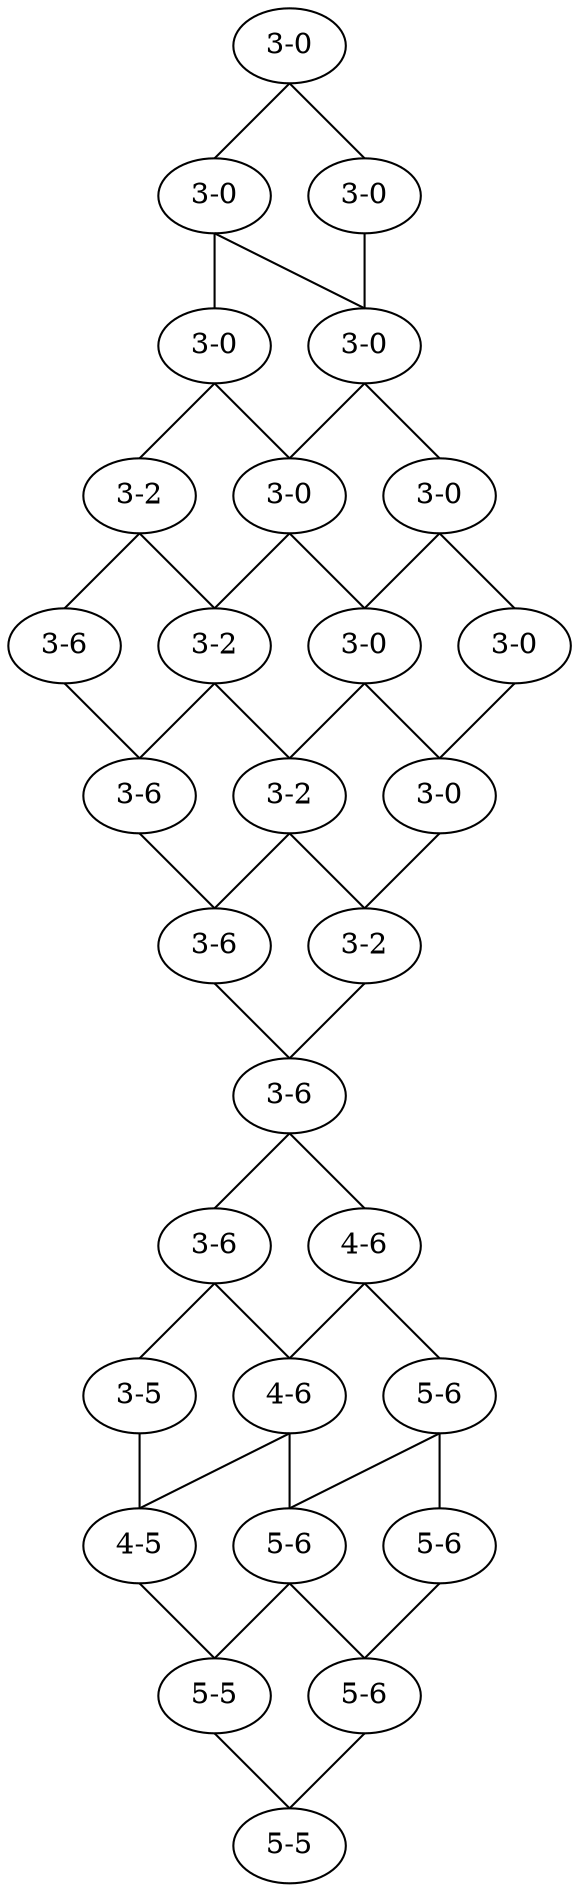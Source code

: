 digraph item_set {

// set edge attribute
edge [dir = none tailport = "s" headport = "n"]
splines=false

// the 1o layer
0 [label = "3-0"];

// the 2o layer
1 [label = "3-0"];
10 [label = "3-0"];

// the 3o layer
2 [label = "3-0"];
11 [label = "3-0"];

// the 4o layer
3 [label = "3-2"];
12 [label = "3-0"];
21 [label = "3-0"];

// the 5o layer
4 [label = "3-6"];
13 [label = "3-2"];
22 [label = "3-0"];
31 [label = "3-0"];

// the 6o layer
14 [label = "3-6"];
23 [label = "3-2"];
32 [label = "3-0"];

// the 7o layer
24 [label = "3-6"];
33 [label = "3-2"];

// the 8o layer
34 [label = "3-6"];

// the 9o layer
35 [label = "3-6"];
44 [label = "4-6"];

// the 10o layer
36 [label = "3-5"];
45 [label = "4-6"];
54 [label = "5-6"];

// the 11o layer
46 [label = "4-5"];
55 [label = "5-6"];
64 [label = "5-6"];

// the 12o layer
56 [label = "5-5"];
65 [label = "5-6"];

// the 13o layer
66 [label = "5-5"];

0 -> {10,1}
1 -> {11,2}
2 -> {12,3}
3 -> {13,4}
4 -> {14}
10 -> {11}
11 -> {21,12}
12 -> {22,13}
13 -> {23,14}
14 -> {24}
21 -> {31,22}
22 -> {32,23}
23 -> {33,24}
24 -> {34}
31 -> {32}
32 -> {33}
33 -> {34}
34 -> {44,35}
35 -> {45,36}
36 -> {46}
44 -> {54,45}
45 -> {55,46}
46 -> {56}
54 -> {64,55}
55 -> {65,56}
56 -> {66}
64 -> {65}
65 -> {66}
}